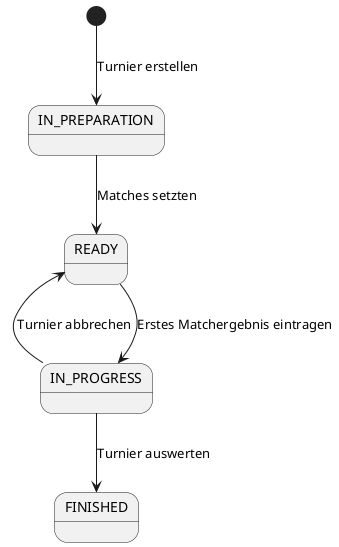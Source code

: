 @startuml

[*] --> IN_PREPARATION : Turnier erstellen

IN_PREPARATION --> READY : Matches setzten

READY --> IN_PROGRESS : Erstes Matchergebnis eintragen

READY <-- IN_PROGRESS : Turnier abbrechen

IN_PROGRESS --> FINISHED : Turnier auswerten

state IN_PREPARATION

state READY

state IN_PROGRESS

state FINISHED

@enduml